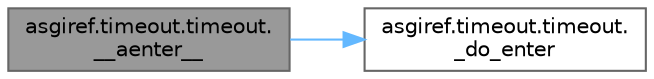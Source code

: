 digraph "asgiref.timeout.timeout.__aenter__"
{
 // LATEX_PDF_SIZE
  bgcolor="transparent";
  edge [fontname=Helvetica,fontsize=10,labelfontname=Helvetica,labelfontsize=10];
  node [fontname=Helvetica,fontsize=10,shape=box,height=0.2,width=0.4];
  rankdir="LR";
  Node1 [id="Node000001",label="asgiref.timeout.timeout.\l__aenter__",height=0.2,width=0.4,color="gray40", fillcolor="grey60", style="filled", fontcolor="black",tooltip=" "];
  Node1 -> Node2 [id="edge1_Node000001_Node000002",color="steelblue1",style="solid",tooltip=" "];
  Node2 [id="Node000002",label="asgiref.timeout.timeout.\l_do_enter",height=0.2,width=0.4,color="grey40", fillcolor="white", style="filled",URL="$classasgiref_1_1timeout_1_1timeout.html#ac538639ad42a8acfc471c619b28f9f89",tooltip=" "];
}
